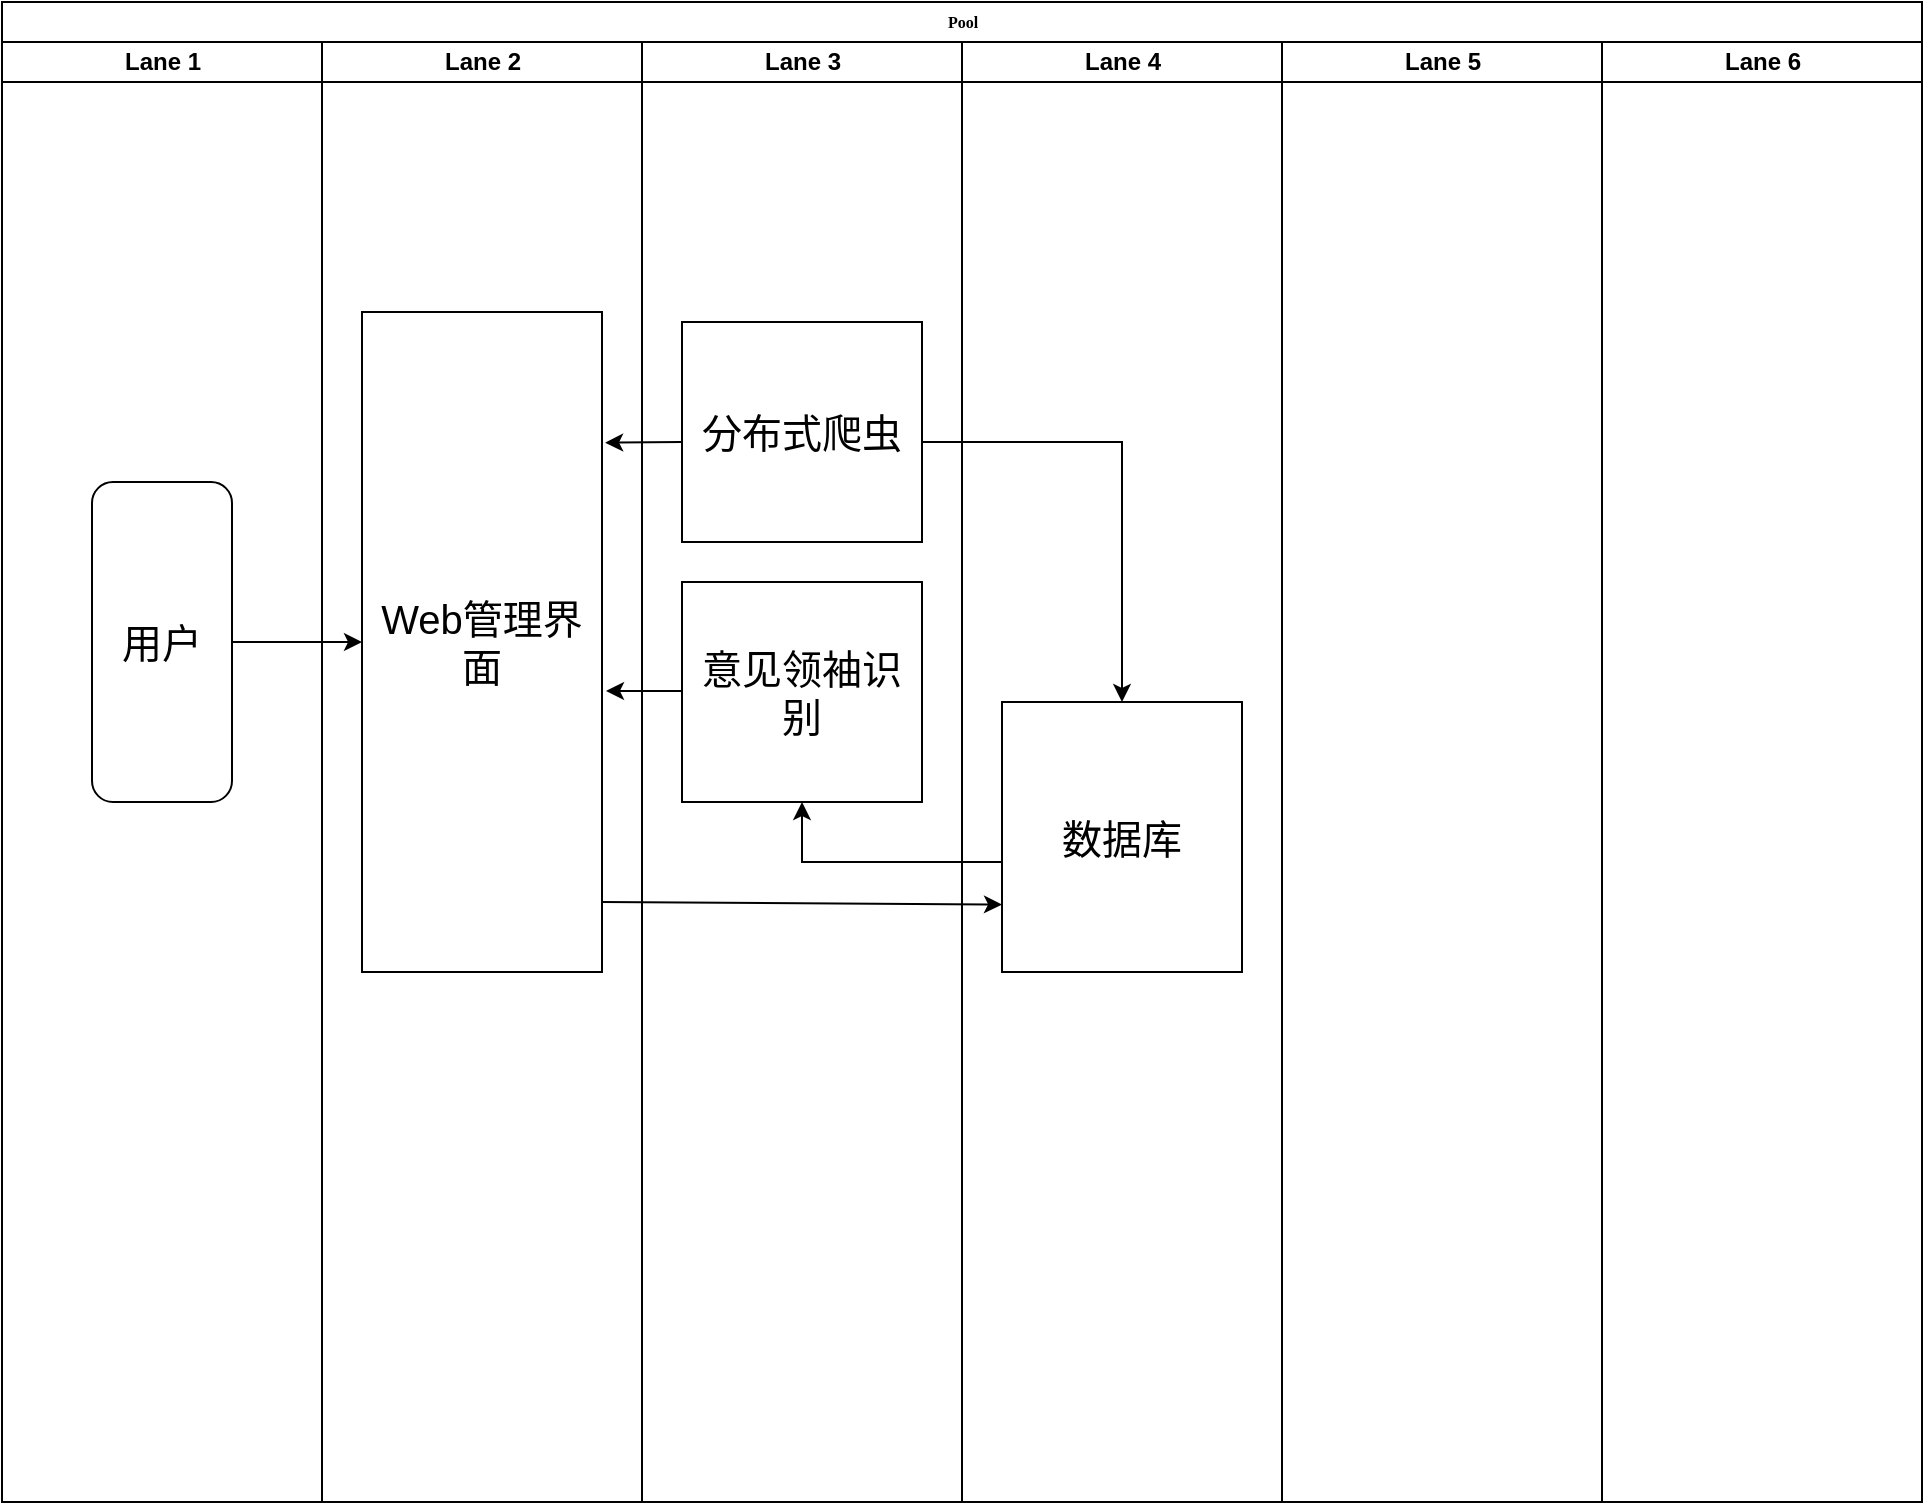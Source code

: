<mxfile version="21.1.4" type="github">
  <diagram name="Page-1" id="74e2e168-ea6b-b213-b513-2b3c1d86103e">
    <mxGraphModel dx="1050" dy="543" grid="1" gridSize="10" guides="1" tooltips="1" connect="1" arrows="1" fold="1" page="1" pageScale="1" pageWidth="1100" pageHeight="850" background="none" math="0" shadow="0">
      <root>
        <mxCell id="0" />
        <mxCell id="1" parent="0" />
        <mxCell id="77e6c97f196da883-1" value="Pool" style="swimlane;html=1;childLayout=stackLayout;startSize=20;rounded=0;shadow=0;labelBackgroundColor=none;strokeWidth=1;fontFamily=Verdana;fontSize=8;align=center;" parent="1" vertex="1">
          <mxGeometry x="70" y="40" width="960" height="750" as="geometry" />
        </mxCell>
        <mxCell id="77e6c97f196da883-2" value="Lane 1" style="swimlane;html=1;startSize=20;" parent="77e6c97f196da883-1" vertex="1">
          <mxGeometry y="20" width="160" height="730" as="geometry" />
        </mxCell>
        <mxCell id="9RaJvOhvrNmSrUdO_f9e-1" value="&lt;font style=&quot;font-size: 20px;&quot;&gt;用户&lt;/font&gt;" style="rounded=1;whiteSpace=wrap;html=1;" vertex="1" parent="77e6c97f196da883-2">
          <mxGeometry x="45" y="220" width="70" height="160" as="geometry" />
        </mxCell>
        <mxCell id="9RaJvOhvrNmSrUdO_f9e-5" value="" style="endArrow=classic;html=1;rounded=0;entryX=0;entryY=0.5;entryDx=0;entryDy=0;" edge="1" parent="77e6c97f196da883-2" target="9RaJvOhvrNmSrUdO_f9e-2">
          <mxGeometry width="50" height="50" relative="1" as="geometry">
            <mxPoint x="115" y="300" as="sourcePoint" />
            <mxPoint x="165" y="250" as="targetPoint" />
          </mxGeometry>
        </mxCell>
        <mxCell id="77e6c97f196da883-3" value="Lane 2" style="swimlane;html=1;startSize=20;" parent="77e6c97f196da883-1" vertex="1">
          <mxGeometry x="160" y="20" width="160" height="730" as="geometry" />
        </mxCell>
        <mxCell id="9RaJvOhvrNmSrUdO_f9e-2" value="&lt;font style=&quot;font-size: 20px;&quot;&gt;Web管理界面&lt;/font&gt;" style="rounded=0;whiteSpace=wrap;html=1;" vertex="1" parent="77e6c97f196da883-3">
          <mxGeometry x="20" y="135" width="120" height="330" as="geometry" />
        </mxCell>
        <mxCell id="77e6c97f196da883-4" value="Lane 3" style="swimlane;html=1;startSize=20;" parent="77e6c97f196da883-1" vertex="1">
          <mxGeometry x="320" y="20" width="160" height="730" as="geometry" />
        </mxCell>
        <mxCell id="9RaJvOhvrNmSrUdO_f9e-3" value="&lt;font style=&quot;font-size: 20px;&quot;&gt;分布式爬虫&lt;/font&gt;" style="rounded=0;whiteSpace=wrap;html=1;" vertex="1" parent="77e6c97f196da883-4">
          <mxGeometry x="20" y="140" width="120" height="110" as="geometry" />
        </mxCell>
        <mxCell id="9RaJvOhvrNmSrUdO_f9e-4" value="&lt;font style=&quot;font-size: 20px;&quot;&gt;意见领袖识别&lt;/font&gt;" style="rounded=0;whiteSpace=wrap;html=1;" vertex="1" parent="77e6c97f196da883-4">
          <mxGeometry x="20" y="270" width="120" height="110" as="geometry" />
        </mxCell>
        <mxCell id="9RaJvOhvrNmSrUdO_f9e-6" value="" style="endArrow=classic;html=1;rounded=0;entryX=1.013;entryY=0.198;entryDx=0;entryDy=0;entryPerimeter=0;" edge="1" parent="77e6c97f196da883-4" target="9RaJvOhvrNmSrUdO_f9e-2">
          <mxGeometry width="50" height="50" relative="1" as="geometry">
            <mxPoint x="20" y="200" as="sourcePoint" />
            <mxPoint x="70" y="150" as="targetPoint" />
          </mxGeometry>
        </mxCell>
        <mxCell id="9RaJvOhvrNmSrUdO_f9e-7" value="" style="endArrow=classic;html=1;rounded=0;entryX=1.013;entryY=0.198;entryDx=0;entryDy=0;entryPerimeter=0;" edge="1" parent="77e6c97f196da883-4">
          <mxGeometry width="50" height="50" relative="1" as="geometry">
            <mxPoint x="20" y="324.5" as="sourcePoint" />
            <mxPoint x="-18" y="324.5" as="targetPoint" />
          </mxGeometry>
        </mxCell>
        <mxCell id="9RaJvOhvrNmSrUdO_f9e-9" value="" style="endArrow=classic;html=1;rounded=0;entryX=0;entryY=0.75;entryDx=0;entryDy=0;" edge="1" parent="77e6c97f196da883-4" target="9RaJvOhvrNmSrUdO_f9e-8">
          <mxGeometry width="50" height="50" relative="1" as="geometry">
            <mxPoint x="-20" y="430" as="sourcePoint" />
            <mxPoint x="30" y="380" as="targetPoint" />
          </mxGeometry>
        </mxCell>
        <mxCell id="77e6c97f196da883-5" value="Lane 4" style="swimlane;html=1;startSize=20;" parent="77e6c97f196da883-1" vertex="1">
          <mxGeometry x="480" y="20" width="160" height="730" as="geometry" />
        </mxCell>
        <mxCell id="9RaJvOhvrNmSrUdO_f9e-8" value="&lt;font style=&quot;font-size: 20px;&quot;&gt;数据库&lt;/font&gt;" style="rounded=0;whiteSpace=wrap;html=1;" vertex="1" parent="77e6c97f196da883-5">
          <mxGeometry x="20" y="330" width="120" height="135" as="geometry" />
        </mxCell>
        <mxCell id="9RaJvOhvrNmSrUdO_f9e-11" value="" style="endArrow=classic;html=1;rounded=0;entryX=0.5;entryY=0;entryDx=0;entryDy=0;" edge="1" parent="77e6c97f196da883-5" target="9RaJvOhvrNmSrUdO_f9e-8">
          <mxGeometry width="50" height="50" relative="1" as="geometry">
            <mxPoint x="-20" y="200" as="sourcePoint" />
            <mxPoint x="30" y="150" as="targetPoint" />
            <Array as="points">
              <mxPoint x="80" y="200" />
            </Array>
          </mxGeometry>
        </mxCell>
        <mxCell id="9RaJvOhvrNmSrUdO_f9e-12" value="" style="endArrow=classic;html=1;rounded=0;entryX=0.5;entryY=1;entryDx=0;entryDy=0;" edge="1" parent="77e6c97f196da883-5" target="9RaJvOhvrNmSrUdO_f9e-4">
          <mxGeometry width="50" height="50" relative="1" as="geometry">
            <mxPoint x="20" y="410" as="sourcePoint" />
            <mxPoint x="70" y="360" as="targetPoint" />
            <Array as="points">
              <mxPoint x="-80" y="410" />
            </Array>
          </mxGeometry>
        </mxCell>
        <mxCell id="77e6c97f196da883-6" value="Lane 5" style="swimlane;html=1;startSize=20;" parent="77e6c97f196da883-1" vertex="1">
          <mxGeometry x="640" y="20" width="160" height="730" as="geometry" />
        </mxCell>
        <mxCell id="77e6c97f196da883-7" value="Lane 6" style="swimlane;html=1;startSize=20;" parent="77e6c97f196da883-1" vertex="1">
          <mxGeometry x="800" y="20" width="160" height="730" as="geometry" />
        </mxCell>
      </root>
    </mxGraphModel>
  </diagram>
</mxfile>
